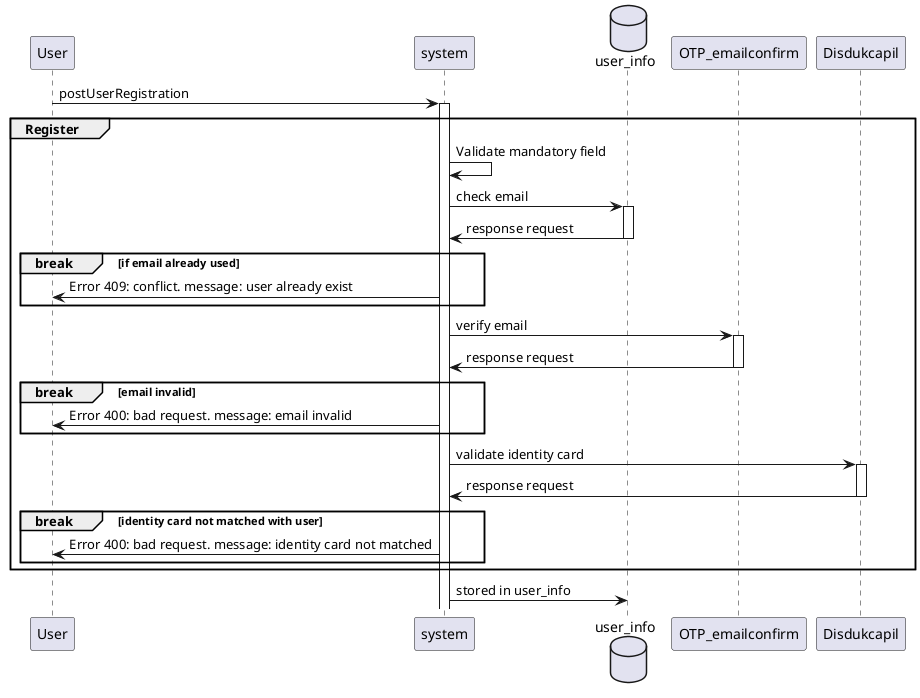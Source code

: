 @startuml

participant User
participant system
database user_info
participant OTP_emailconfirm
participant Disdukcapil

User -> system++: postUserRegistration

group Register
system -> system: Validate mandatory field

system -> user_info ++: check email
user_info -> system --: response request

break if email already used
system -> User: Error 409: conflict. message: user already exist 
end

system -> OTP_emailconfirm ++: verify email
OTP_emailconfirm -> system --: response request

break email invalid
system -> User : Error 400: bad request. message: email invalid
end 

system -> Disdukcapil ++: validate identity card
Disdukcapil -> system --: response request

break identity card not matched with user
system -> User : Error 400: bad request. message: identity card not matched
end 


end

system -> user_info: stored in user_info

@enduml